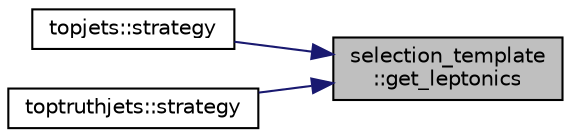 digraph "selection_template::get_leptonics"
{
 // INTERACTIVE_SVG=YES
 // LATEX_PDF_SIZE
  edge [fontname="Helvetica",fontsize="10",labelfontname="Helvetica",labelfontsize="10"];
  node [fontname="Helvetica",fontsize="10",shape=record];
  rankdir="RL";
  Node1 [label="selection_template\l::get_leptonics",height=0.2,width=0.4,color="black", fillcolor="grey75", style="filled", fontcolor="black",tooltip=" "];
  Node1 -> Node2 [dir="back",color="midnightblue",fontsize="10",style="solid",fontname="Helvetica"];
  Node2 [label="topjets::strategy",height=0.2,width=0.4,color="black", fillcolor="white", style="filled",URL="$classtopjets.html#a72145e79c19febe5393d17220c980e2a",tooltip=" "];
  Node1 -> Node3 [dir="back",color="midnightblue",fontsize="10",style="solid",fontname="Helvetica"];
  Node3 [label="toptruthjets::strategy",height=0.2,width=0.4,color="black", fillcolor="white", style="filled",URL="$classtoptruthjets.html#a39c1afcec2800b351fc047fbfa4f009f",tooltip=" "];
}
